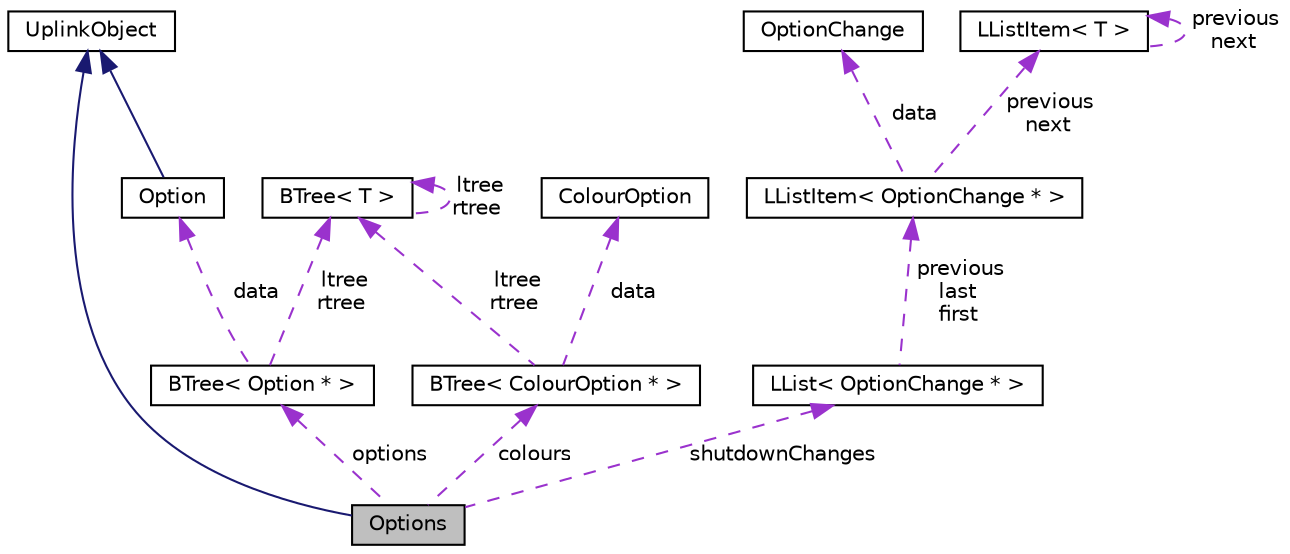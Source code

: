 digraph "Options"
{
 // LATEX_PDF_SIZE
  edge [fontname="Helvetica",fontsize="10",labelfontname="Helvetica",labelfontsize="10"];
  node [fontname="Helvetica",fontsize="10",shape=record];
  Node1 [label="Options",height=0.2,width=0.4,color="black", fillcolor="grey75", style="filled", fontcolor="black",tooltip=" "];
  Node2 -> Node1 [dir="back",color="midnightblue",fontsize="10",style="solid",fontname="Helvetica"];
  Node2 [label="UplinkObject",height=0.2,width=0.4,color="black", fillcolor="white", style="filled",URL="$classUplinkObject.html",tooltip="UplinkObject base class."];
  Node3 -> Node1 [dir="back",color="darkorchid3",fontsize="10",style="dashed",label=" shutdownChanges" ,fontname="Helvetica"];
  Node3 [label="LList\< OptionChange * \>",height=0.2,width=0.4,color="black", fillcolor="white", style="filled",URL="$classLList.html",tooltip=" "];
  Node4 -> Node3 [dir="back",color="darkorchid3",fontsize="10",style="dashed",label=" previous\nlast\nfirst" ,fontname="Helvetica"];
  Node4 [label="LListItem\< OptionChange * \>",height=0.2,width=0.4,color="black", fillcolor="white", style="filled",URL="$classLListItem.html",tooltip=" "];
  Node5 -> Node4 [dir="back",color="darkorchid3",fontsize="10",style="dashed",label=" data" ,fontname="Helvetica"];
  Node5 [label="OptionChange",height=0.2,width=0.4,color="black", fillcolor="white", style="filled",URL="$classOptionChange.html",tooltip=" "];
  Node6 -> Node4 [dir="back",color="darkorchid3",fontsize="10",style="dashed",label=" previous\nnext" ,fontname="Helvetica"];
  Node6 [label="LListItem\< T \>",height=0.2,width=0.4,color="black", fillcolor="white", style="filled",URL="$classLListItem.html",tooltip=" "];
  Node6 -> Node6 [dir="back",color="darkorchid3",fontsize="10",style="dashed",label=" previous\nnext" ,fontname="Helvetica"];
  Node7 -> Node1 [dir="back",color="darkorchid3",fontsize="10",style="dashed",label=" colours" ,fontname="Helvetica"];
  Node7 [label="BTree\< ColourOption * \>",height=0.2,width=0.4,color="black", fillcolor="white", style="filled",URL="$classBTree.html",tooltip=" "];
  Node8 -> Node7 [dir="back",color="darkorchid3",fontsize="10",style="dashed",label=" ltree\nrtree" ,fontname="Helvetica"];
  Node8 [label="BTree\< T \>",height=0.2,width=0.4,color="black", fillcolor="white", style="filled",URL="$classBTree.html",tooltip=" "];
  Node8 -> Node8 [dir="back",color="darkorchid3",fontsize="10",style="dashed",label=" ltree\nrtree" ,fontname="Helvetica"];
  Node9 -> Node7 [dir="back",color="darkorchid3",fontsize="10",style="dashed",label=" data" ,fontname="Helvetica"];
  Node9 [label="ColourOption",height=0.2,width=0.4,color="black", fillcolor="white", style="filled",URL="$classColourOption.html",tooltip=" "];
  Node10 -> Node1 [dir="back",color="darkorchid3",fontsize="10",style="dashed",label=" options" ,fontname="Helvetica"];
  Node10 [label="BTree\< Option * \>",height=0.2,width=0.4,color="black", fillcolor="white", style="filled",URL="$classBTree.html",tooltip=" "];
  Node11 -> Node10 [dir="back",color="darkorchid3",fontsize="10",style="dashed",label=" data" ,fontname="Helvetica"];
  Node11 [label="Option",height=0.2,width=0.4,color="black", fillcolor="white", style="filled",URL="$classOption.html",tooltip=" "];
  Node2 -> Node11 [dir="back",color="midnightblue",fontsize="10",style="solid",fontname="Helvetica"];
  Node8 -> Node10 [dir="back",color="darkorchid3",fontsize="10",style="dashed",label=" ltree\nrtree" ,fontname="Helvetica"];
}
